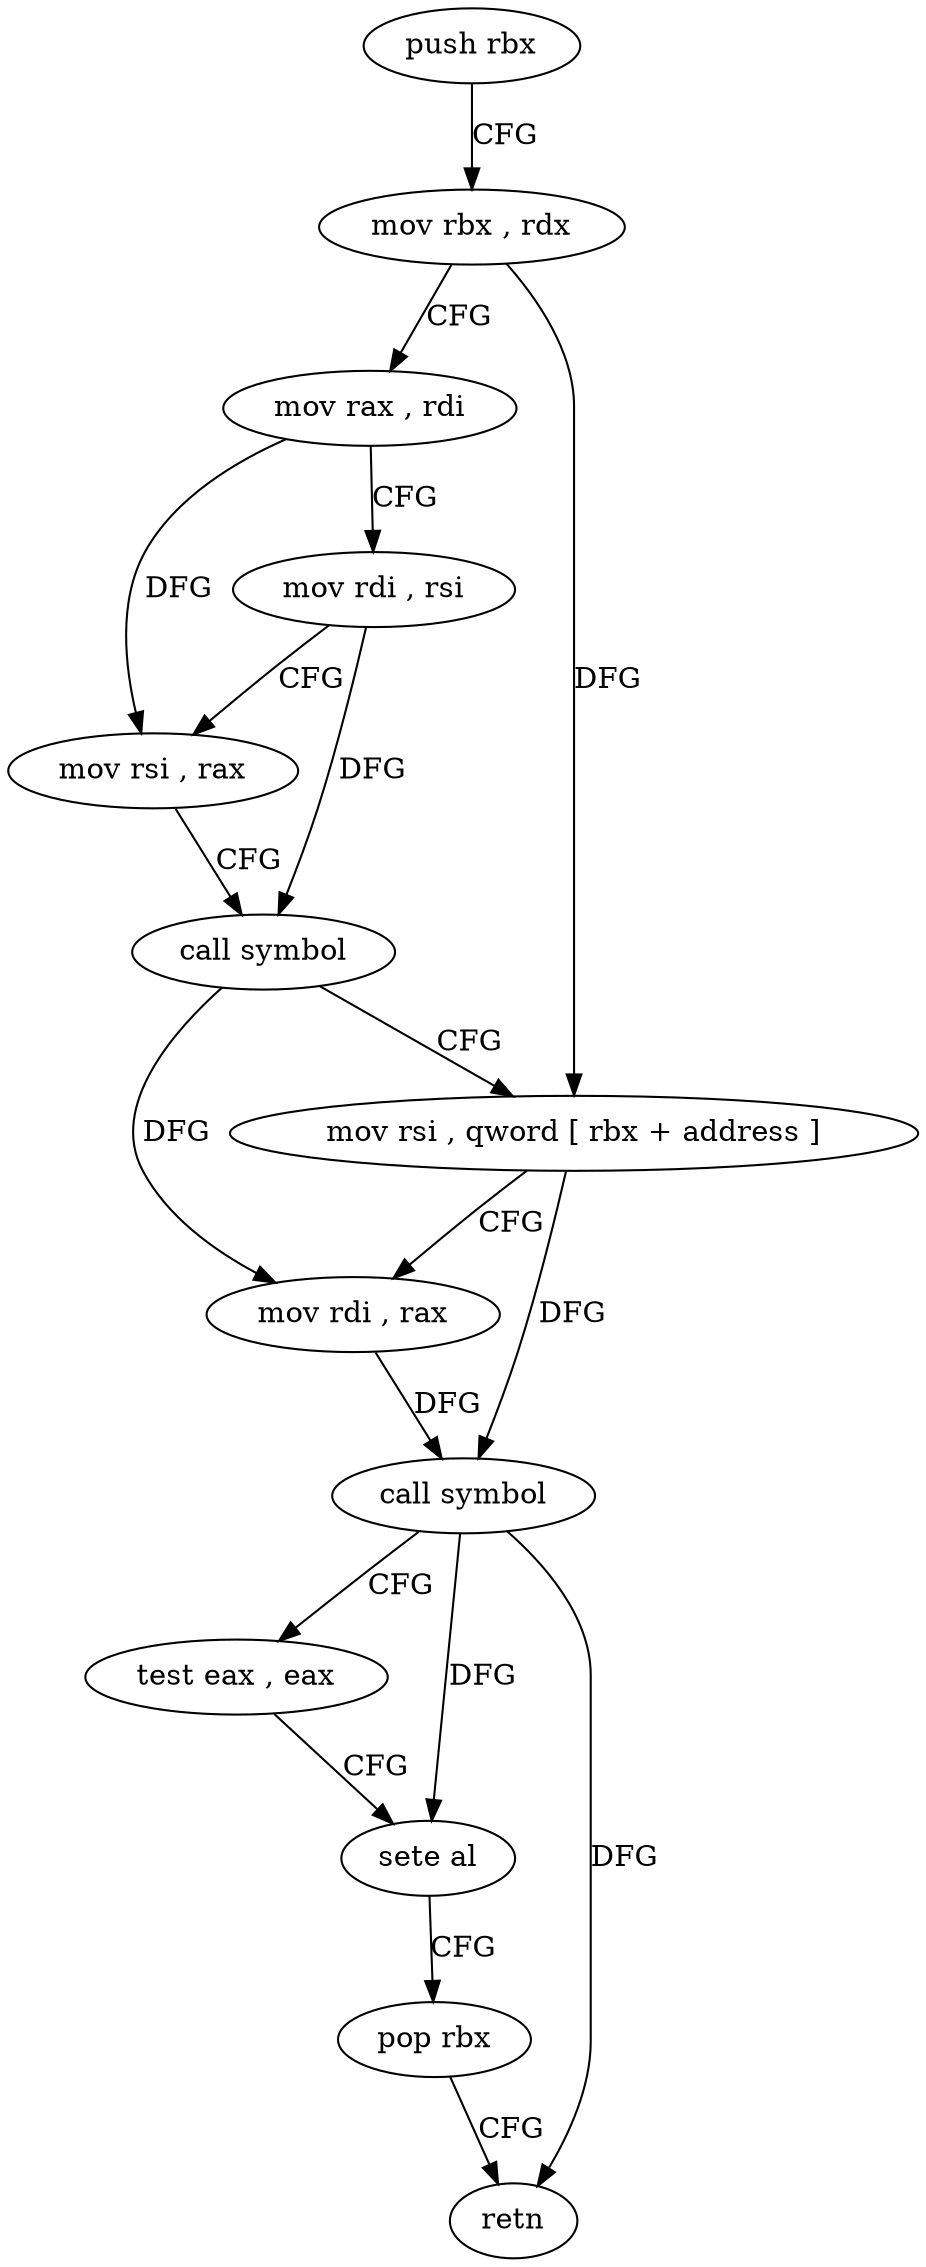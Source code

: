 digraph "func" {
"4212784" [label = "push rbx" ]
"4212785" [label = "mov rbx , rdx" ]
"4212788" [label = "mov rax , rdi" ]
"4212791" [label = "mov rdi , rsi" ]
"4212794" [label = "mov rsi , rax" ]
"4212797" [label = "call symbol" ]
"4212802" [label = "mov rsi , qword [ rbx + address ]" ]
"4212806" [label = "mov rdi , rax" ]
"4212809" [label = "call symbol" ]
"4212814" [label = "test eax , eax" ]
"4212816" [label = "sete al" ]
"4212819" [label = "pop rbx" ]
"4212820" [label = "retn" ]
"4212784" -> "4212785" [ label = "CFG" ]
"4212785" -> "4212788" [ label = "CFG" ]
"4212785" -> "4212802" [ label = "DFG" ]
"4212788" -> "4212791" [ label = "CFG" ]
"4212788" -> "4212794" [ label = "DFG" ]
"4212791" -> "4212794" [ label = "CFG" ]
"4212791" -> "4212797" [ label = "DFG" ]
"4212794" -> "4212797" [ label = "CFG" ]
"4212797" -> "4212802" [ label = "CFG" ]
"4212797" -> "4212806" [ label = "DFG" ]
"4212802" -> "4212806" [ label = "CFG" ]
"4212802" -> "4212809" [ label = "DFG" ]
"4212806" -> "4212809" [ label = "DFG" ]
"4212809" -> "4212814" [ label = "CFG" ]
"4212809" -> "4212816" [ label = "DFG" ]
"4212809" -> "4212820" [ label = "DFG" ]
"4212814" -> "4212816" [ label = "CFG" ]
"4212816" -> "4212819" [ label = "CFG" ]
"4212819" -> "4212820" [ label = "CFG" ]
}
